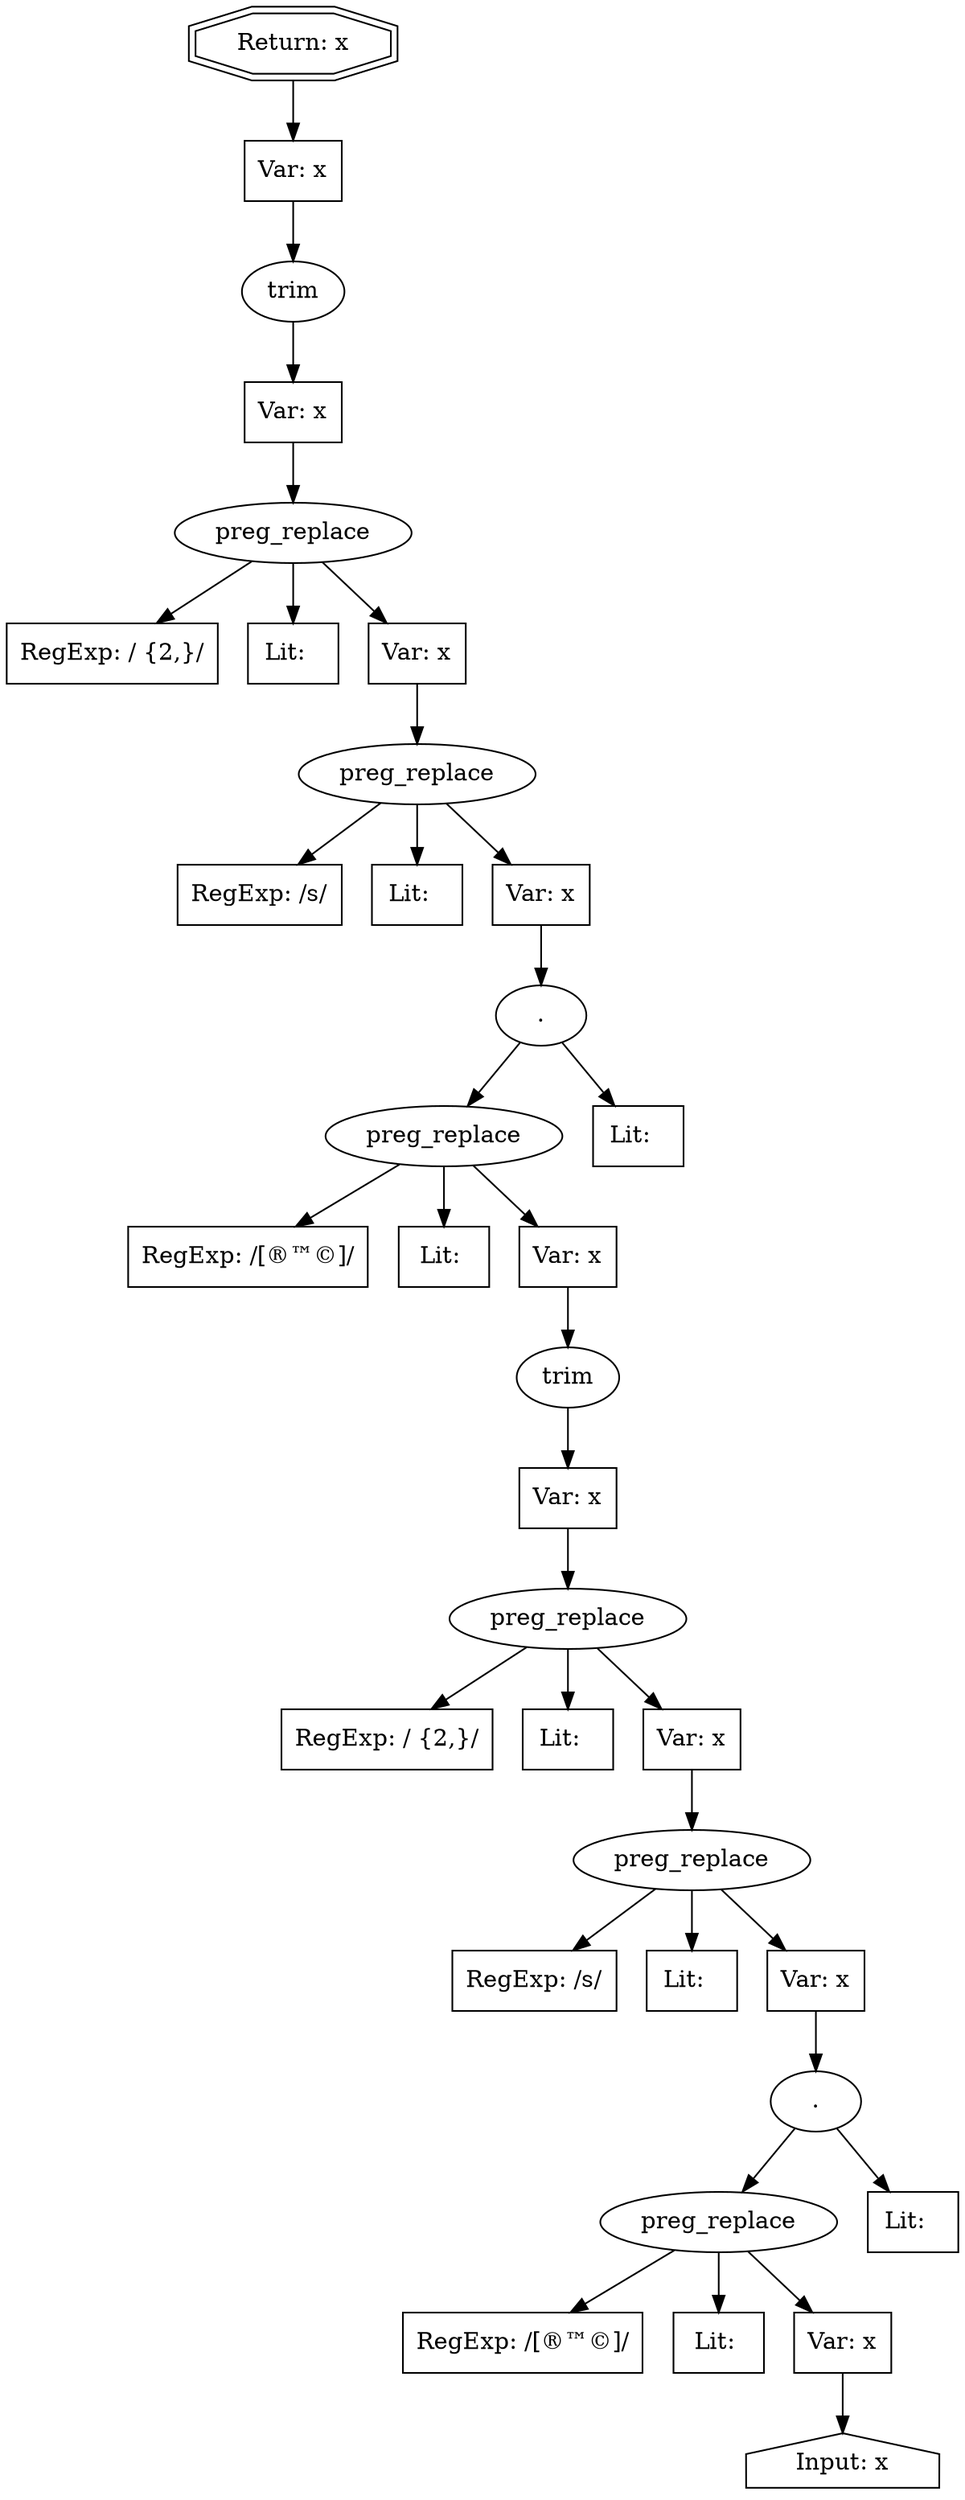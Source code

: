 // Finding: 4063368e-92e2-45c4-b3a1-d77005016c39
// Finding.url: https://www.example252.com/us/web/en/models.html?bytype=Coupes and Convertibles##</iframe></style></script></object></embed></textarea><img src=x onerror=taintfoxLog('70344967d3cd4d68b0a37b6c5d39636a')><!--/*
// Finding.parentloc: https://www.example252.com/us/web/en/models.html?bytype=Coupes and Convertibles##</iframe></style></script></object></embed></textarea><img src=x onerror=taintfoxLog('70344967d3cd4d68b0a37b6c5d39636a')><!--/*
// Finding.domain: www.example252.com
// Finding.base_domain: example252.com
// Finding.source: location.search
// Finding.sink: innerHTML
// Sanitizer.score: 2
// Sanitizer.name: _E
// Sanitizer.location: https://s.example98.com/lib/c62ca8252dfe0f4a4366bbab27843eb56060e72f.js?v=2 - _E:1:268322
// Finding.begin: 0
// Finding.end: 14
// Finding.original_uuid: fcad59c0-624e-4c30-a424-78b9aa57b1a7
// Finding.TwentyFiveMillionFlowsId: -2097047554
// Finding.script: https://s.example98.com/lib/c62ca8252dfe0f4a4366bbab27843eb56060e72f.js?v=2
// Finding.line: 1
// Exploit.uuid: 70344967-d3cd-4d68-b0a3-7b6c5d39636a
// Exploit.success: false
// Exploit.status: validated
// Exploit.method: C
// Exploit.type: html
// Exploit.token: text
// Exploit.content: s
// Exploit.quote_type: None
// Exploit.tag: None
// Exploit.break_out: #</iframe></style></script></object></embed></textarea><img src=x onerror=
// Exploit.break_in: ><!--/*
// Exploit.payload: #</iframe></style></script></object></embed></textarea><img src=x onerror=taintfoxLog(1)><!--/*
// Exploit.begin_taint_url: 45
// Exploit.end_taint_url: 76
// Exploit.replace_begin_url: 76
// Exploit.replace_end_url: 76
// Exploit.replace_begin_param: 35
// Exploit.replace_end_param: 35
// Issues.LargestEncodeAttrStringChain: 0
// Issues.LargestTextFragmentEncodeChainLength: 0
// Issues.HasApproximation: false
// Issues.HasMissingImplementation: false
// Issues.HasInfiniteRegexWithFunctionReplacer: false
// Issues.MergedSplitAndJoins: false
// Issues.HasUrlInRhsOfReplace: false
// Issues.HasUrlInLhsOfReplace: false
// Issues.HasCookieValueInLhsOfreplace: false
// Issues.HasCookieValueInRhsOfreplace: false
// Issues.HasCookieValueInMatchPattern: false
// Issues.HasCookieValueInExecPattern: false
// Issues.RemovedLRConcats: true
// Issues.RemovedReplaceArtifacts: false
// Issues.HasUrlInMatchPattern: false
// Issues.HasUrlInExecPattern: false
// Issues.RemovedNOPreplaces: false
// Issues.Known_sanitizer: false
// DepGraph.hash: 299288676
// DepGraph.sanitizer_hash: 1319399028
// Removed LR concats 
// Removed LR concats 
// Removed LR concats 
// Removed LR concats 
digraph cfg {
n0 [shape=house, label="Input: x"];
n1 [shape=ellipse, label="preg_replace"];
n2 [shape=box, label="RegExp: /[®™©]/"];
n3 [shape=box, label="Lit: "];
n4 [shape=box, label="Var: x"];
n5 [shape=ellipse, label="."];
n6 [shape=box, label="Lit:  "];
n7 [shape=ellipse, label="preg_replace"];
n8 [shape=box, label="RegExp: /\s/"];
n9 [shape=box, label="Lit:  "];
n10 [shape=box, label="Var: x"];
n11 [shape=ellipse, label="preg_replace"];
n12 [shape=box, label="RegExp: / {2,}/"];
n13 [shape=box, label="Lit:  "];
n14 [shape=box, label="Var: x"];
n15 [shape=ellipse, label="trim"];
n16 [shape=box, label="Var: x"];
n17 [shape=ellipse, label="preg_replace"];
n18 [shape=box, label="RegExp: /[®™©]/"];
n19 [shape=box, label="Lit: "];
n20 [shape=box, label="Var: x"];
n21 [shape=ellipse, label="."];
n22 [shape=box, label="Lit:  "];
n23 [shape=ellipse, label="preg_replace"];
n24 [shape=box, label="RegExp: /\s/"];
n25 [shape=box, label="Lit:  "];
n26 [shape=box, label="Var: x"];
n27 [shape=ellipse, label="preg_replace"];
n28 [shape=box, label="RegExp: / {2,}/"];
n29 [shape=box, label="Lit:  "];
n30 [shape=box, label="Var: x"];
n31 [shape=ellipse, label="trim"];
n32 [shape=box, label="Var: x"];
n33 [shape=box, label="Var: x"];
n34 [shape=doubleoctagon, label="Return: x"];
n4 -> n0;
n1 -> n2;
n1 -> n3;
n1 -> n4;
n5 -> n1;
n5 -> n6;
n10 -> n5;
n7 -> n8;
n7 -> n9;
n7 -> n10;
n14 -> n7;
n11 -> n12;
n11 -> n13;
n11 -> n14;
n16 -> n11;
n15 -> n16;
n20 -> n15;
n17 -> n18;
n17 -> n19;
n17 -> n20;
n21 -> n17;
n21 -> n22;
n26 -> n21;
n23 -> n24;
n23 -> n25;
n23 -> n26;
n30 -> n23;
n27 -> n28;
n27 -> n29;
n27 -> n30;
n32 -> n27;
n31 -> n32;
n33 -> n31;
n34 -> n33;
}